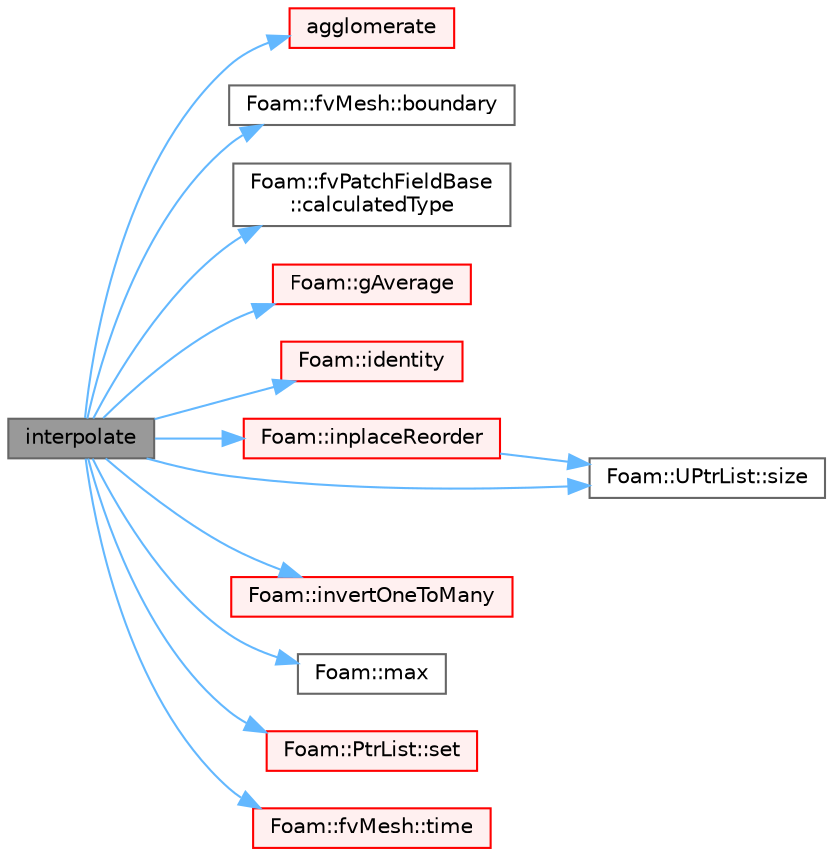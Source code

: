 digraph "interpolate"
{
 // LATEX_PDF_SIZE
  bgcolor="transparent";
  edge [fontname=Helvetica,fontsize=10,labelfontname=Helvetica,labelfontsize=10];
  node [fontname=Helvetica,fontsize=10,shape=box,height=0.2,width=0.4];
  rankdir="LR";
  Node1 [id="Node000001",label="interpolate",height=0.2,width=0.4,color="gray40", fillcolor="grey60", style="filled", fontcolor="black",tooltip=" "];
  Node1 -> Node2 [id="edge1_Node000001_Node000002",color="steelblue1",style="solid",tooltip=" "];
  Node2 [id="Node000002",label="agglomerate",height=0.2,width=0.4,color="red", fillcolor="#FFF0F0", style="filled",URL="$classFoam_1_1singleCellFvMesh.html#ae2a173edac1f2e19184c483dbfc5ab45",tooltip=" "];
  Node1 -> Node5 [id="edge2_Node000001_Node000005",color="steelblue1",style="solid",tooltip=" "];
  Node5 [id="Node000005",label="Foam::fvMesh::boundary",height=0.2,width=0.4,color="grey40", fillcolor="white", style="filled",URL="$classFoam_1_1fvMesh.html#aa4fb7dfe01b8c7688ec3feae973dff22",tooltip=" "];
  Node1 -> Node6 [id="edge3_Node000001_Node000006",color="steelblue1",style="solid",tooltip=" "];
  Node6 [id="Node000006",label="Foam::fvPatchFieldBase\l::calculatedType",height=0.2,width=0.4,color="grey40", fillcolor="white", style="filled",URL="$classFoam_1_1fvPatchFieldBase.html#a41482a5806b4b2767aa3feeafaf47c5e",tooltip=" "];
  Node1 -> Node7 [id="edge4_Node000001_Node000007",color="steelblue1",style="solid",tooltip=" "];
  Node7 [id="Node000007",label="Foam::gAverage",height=0.2,width=0.4,color="red", fillcolor="#FFF0F0", style="filled",URL="$namespaceFoam.html#ab45e56189711a2e5cdd381a0e2b6cc5c",tooltip=" "];
  Node1 -> Node28 [id="edge5_Node000001_Node000028",color="steelblue1",style="solid",tooltip=" "];
  Node28 [id="Node000028",label="Foam::identity",height=0.2,width=0.4,color="red", fillcolor="#FFF0F0", style="filled",URL="$namespaceFoam.html#a14e1da6db5665f43c1e588eab475eabf",tooltip=" "];
  Node1 -> Node31 [id="edge6_Node000001_Node000031",color="steelblue1",style="solid",tooltip=" "];
  Node31 [id="Node000031",label="Foam::inplaceReorder",height=0.2,width=0.4,color="red", fillcolor="#FFF0F0", style="filled",URL="$namespaceFoam.html#a843ccaf748dc8f48054962c7d0b6f53b",tooltip=" "];
  Node31 -> Node20 [id="edge7_Node000031_Node000020",color="steelblue1",style="solid",tooltip=" "];
  Node20 [id="Node000020",label="Foam::UPtrList::size",height=0.2,width=0.4,color="grey40", fillcolor="white", style="filled",URL="$classFoam_1_1UPtrList.html#a95603446b248fe1ecf5dc59bcc2eaff0",tooltip=" "];
  Node1 -> Node35 [id="edge8_Node000001_Node000035",color="steelblue1",style="solid",tooltip=" "];
  Node35 [id="Node000035",label="Foam::invertOneToMany",height=0.2,width=0.4,color="red", fillcolor="#FFF0F0", style="filled",URL="$namespaceFoam.html#ad74305a381cf061cce59098189211732",tooltip=" "];
  Node1 -> Node36 [id="edge9_Node000001_Node000036",color="steelblue1",style="solid",tooltip=" "];
  Node36 [id="Node000036",label="Foam::max",height=0.2,width=0.4,color="grey40", fillcolor="white", style="filled",URL="$namespaceFoam.html#a0e0c00c14acbabe88eec56a8b0fa2806",tooltip=" "];
  Node1 -> Node37 [id="edge10_Node000001_Node000037",color="steelblue1",style="solid",tooltip=" "];
  Node37 [id="Node000037",label="Foam::PtrList::set",height=0.2,width=0.4,color="red", fillcolor="#FFF0F0", style="filled",URL="$classFoam_1_1PtrList.html#a0e0a32f842b05e1d69f10292dc27198a",tooltip=" "];
  Node1 -> Node20 [id="edge11_Node000001_Node000020",color="steelblue1",style="solid",tooltip=" "];
  Node1 -> Node40 [id="edge12_Node000001_Node000040",color="steelblue1",style="solid",tooltip=" "];
  Node40 [id="Node000040",label="Foam::fvMesh::time",height=0.2,width=0.4,color="red", fillcolor="#FFF0F0", style="filled",URL="$classFoam_1_1fvMesh.html#a2abfb6ffb81a9ffbf408030674873052",tooltip=" "];
}
